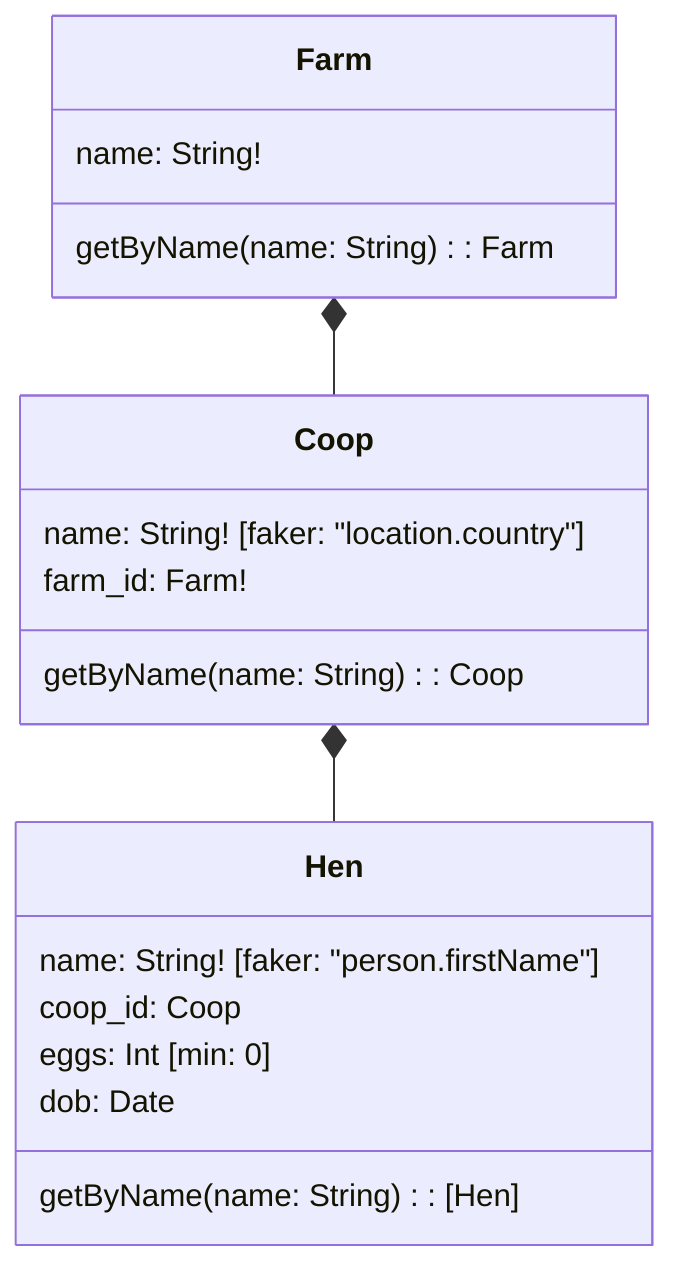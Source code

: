 classDiagram

    Farm *-- Coop
    class Farm {
        name: String!

        getByName(name: String): Farm
    }


    Coop *-- Hen
    class Coop {
        name: String! [faker: "location.country"]
        farm_id: Farm!

        getByName(name: String): Coop
    }

    class Hen {
        name: String! [faker: "person.firstName"]
        coop_id: Coop
        eggs: Int [min: 0]
        dob: Date

        getByName(name: String): [Hen]
    }